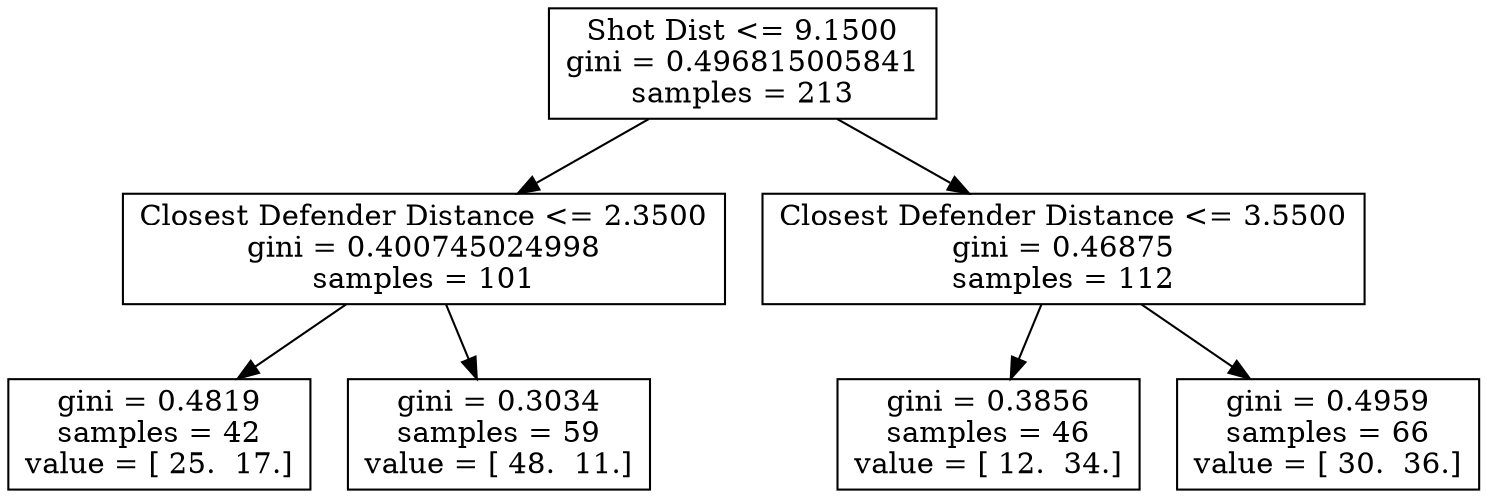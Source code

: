 digraph Tree {
0 [label="Shot Dist <= 9.1500\ngini = 0.496815005841\nsamples = 213", shape="box"] ;
1 [label="Closest Defender Distance <= 2.3500\ngini = 0.400745024998\nsamples = 101", shape="box"] ;
0 -> 1 ;
2 [label="gini = 0.4819\nsamples = 42\nvalue = [ 25.  17.]", shape="box"] ;
1 -> 2 ;
3 [label="gini = 0.3034\nsamples = 59\nvalue = [ 48.  11.]", shape="box"] ;
1 -> 3 ;
4 [label="Closest Defender Distance <= 3.5500\ngini = 0.46875\nsamples = 112", shape="box"] ;
0 -> 4 ;
5 [label="gini = 0.3856\nsamples = 46\nvalue = [ 12.  34.]", shape="box"] ;
4 -> 5 ;
6 [label="gini = 0.4959\nsamples = 66\nvalue = [ 30.  36.]", shape="box"] ;
4 -> 6 ;
}